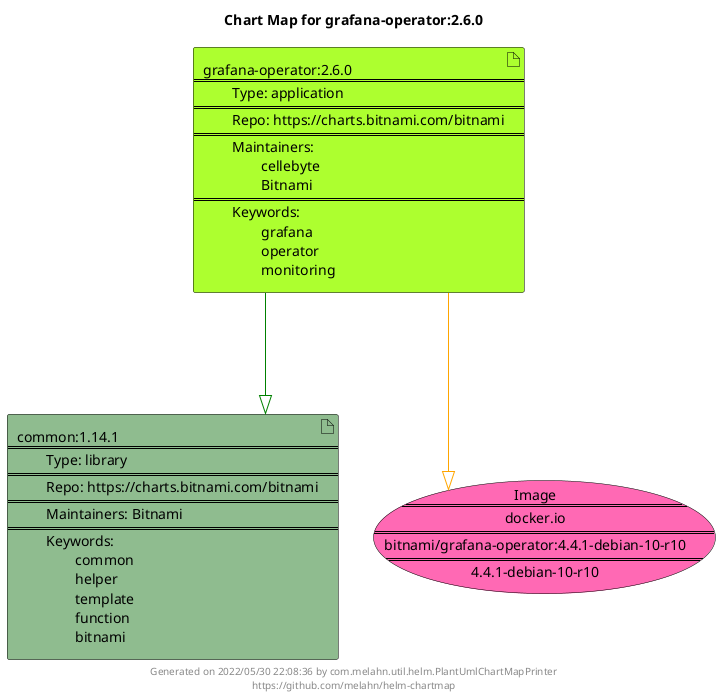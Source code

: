 @startuml
skinparam linetype ortho
skinparam backgroundColor white
skinparam usecaseBorderColor black
skinparam usecaseArrowColor LightSlateGray
skinparam artifactBorderColor black
skinparam artifactArrowColor LightSlateGray

title Chart Map for grafana-operator:2.6.0

'There are 2 referenced Helm Charts
artifact "grafana-operator:2.6.0\n====\n\tType: application\n====\n\tRepo: https://charts.bitnami.com/bitnami\n====\n\tMaintainers: \n\t\tcellebyte\n\t\tBitnami\n====\n\tKeywords: \n\t\tgrafana\n\t\toperator\n\t\tmonitoring" as grafana_operator_2_6_0 #GreenYellow
artifact "common:1.14.1\n====\n\tType: library\n====\n\tRepo: https://charts.bitnami.com/bitnami\n====\n\tMaintainers: Bitnami\n====\n\tKeywords: \n\t\tcommon\n\t\thelper\n\t\ttemplate\n\t\tfunction\n\t\tbitnami" as common_1_14_1 #DarkSeaGreen

'There is one referenced Docker Image
usecase "Image\n====\ndocker.io\n====\nbitnami/grafana-operator:4.4.1-debian-10-r10\n====\n4.4.1-debian-10-r10" as docker_io_bitnami_grafana_operator_4_4_1_debian_10_r10 #HotPink

'Chart Dependencies
grafana_operator_2_6_0--[#green]-|>common_1_14_1
grafana_operator_2_6_0--[#orange]-|>docker_io_bitnami_grafana_operator_4_4_1_debian_10_r10

center footer Generated on 2022/05/30 22:08:36 by com.melahn.util.helm.PlantUmlChartMapPrinter\nhttps://github.com/melahn/helm-chartmap
@enduml
